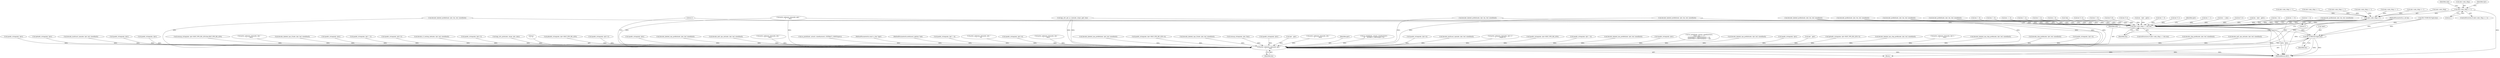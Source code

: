 digraph "0_tcpdump_50a44b6b8e4f7c127440dbd4239cf571945cc1e7@pointer" {
"1001087" [label="(Call,ndo->ndo_vflag <= 1)"];
"1002894" [label="(Call,ndo->ndo_vflag > 1)"];
"1002893" [label="(Call,ndo->ndo_vflag > 1 && len)"];
"1002901" [label="(Call,ND_TCHECK2(*pptr,len))"];
"1002905" [label="(Call,print_unknown_data(ndo, pptr, \"\n\t    \", len))"];
"1000180" [label="(Call,len % 2)"];
"1000767" [label="(Call,ipaddr_string(ndo, tptr))"];
"1002900" [label="(Block,)"];
"1001612" [label="(Call,ndo->ndo_vflag <= 1)"];
"1002903" [label="(Identifier,pptr)"];
"1000153" [label="(Call,len != 1)"];
"1002881" [label="(Call,ndo->ndo_vflag <= 1)"];
"1002796" [label="(Call,bgp_attr_print(ndo, atype, tptr, alen))"];
"1002908" [label="(Literal,\"\n\t    \")"];
"1002902" [label="(Call,*pptr)"];
"1000909" [label="(Call,ip6addr_string(ndo, tptr+BGP_VPN_RD_LEN))"];
"1002288" [label="(Call,ipaddr_string(ndo, tptr+2))"];
"1002540" [label="(Call,ipaddr_string(ndo, tptr))"];
"1000258" [label="(Call,as_printf(ndo, astostr, sizeof(astostr),\n\t\t\t\tas_size == 2 ?\n\t\t\t\tEXTRACT_16BITS(&tptr[2 + i]) :\n\t\t\t\tEXTRACT_32BITS(&tptr[2 + i])))"];
"1001790" [label="(Call,decode_labeled_vpn_prefix4(ndo, tptr, buf, sizeof(buf)))"];
"1002806" [label="(Call,len -= alen)"];
"1001536" [label="(Call,decode_clnp_prefix(ndo, tptr, buf, sizeof(buf)))"];
"1002030" [label="(Call,decode_mdt_vpn_nlri(ndo, tptr, buf, sizeof(buf)))"];
"1000471" [label="(Call,len % 4)"];
"1001694" [label="(Call,len - (tptr - pptr))"];
"1001091" [label="(Literal,1)"];
"1000331" [label="(Call,ipaddr_string(ndo, tptr))"];
"1000861" [label="(Call,ip6addr_string(ndo, tptr))"];
"1002870" [label="(Call,ND_TCHECK2(*pptr,len))"];
"1002062" [label="(Call,decode_multicast_vpn(ndo, tptr, buf, sizeof(buf)))"];
"1000567" [label="(Call,ipaddr_string(ndo, tptr))"];
"1001224" [label="(Call,decode_labeled_prefix4(ndo, tptr, len, buf, sizeof(buf)))"];
"1001018" [label="(Call,isonsap_string(ndo, tptr+BGP_VPN_RD_LEN,tlen-BGP_VPN_RD_LEN))"];
"1002108" [label="(Call,ndo->ndo_vflag <= 1)"];
"1001617" [label="(Call,print_unknown_data(ndo, tptr, \"\n\t    \", tlen))"];
"1002669" [label="(Call,len -=4)"];
"1001504" [label="(Call,decode_labeled_vpn_l2(ndo, tptr, buf, sizeof(buf)))"];
"1001086" [label="(ControlStructure,if (ndo->ndo_vflag <= 1))"];
"1000391" [label="(Call,len == 6)"];
"1000955" [label="(Call,ipaddr_string(ndo, tptr))"];
"1000408" [label="(Call,ipaddr_string(ndo, tptr + 2))"];
"1002302" [label="(Call,ipaddr_string(ndo, tptr+2))"];
"1001296" [label="(Call,decode_rt_routing_info(ndo, tptr, buf, sizeof(buf)))"];
"1000312" [label="(Call,len != 4)"];
"1002223" [label="(Call,ipaddr_string(ndo, tptr+2))"];
"1000129" [label="(MethodParameterIn,u_int len)"];
"1001093" [label="(Identifier,ndo)"];
"1002906" [label="(Identifier,ndo)"];
"1001822" [label="(Call,decode_prefix6(ndo, tptr, len, buf, sizeof(buf)))"];
"1002905" [label="(Call,print_unknown_data(ndo, pptr, \"\n\t    \", len))"];
"1002520" [label="(Call,ipaddr_string(ndo, tptr))"];
"1001264" [label="(Call,decode_labeled_vpn_prefix4(ndo, tptr, buf, sizeof(buf)))"];
"1001360" [label="(Call,decode_mdt_vpn_nlri(ndo, tptr, buf, sizeof(buf)))"];
"1002899" [label="(Identifier,len)"];
"1001092" [label="(Call,print_unknown_data(ndo, tptr, \"\n\t    \", tlen))"];
"1002893" [label="(Call,ndo->ndo_vflag > 1 && len)"];
"1001710" [label="(Call,decode_prefix4(ndo, tptr, len, buf, sizeof(buf)))"];
"1000376" [label="(Call,len != 8)"];
"1002659" [label="(Call,as_printf(ndo, astostr, sizeof(astostr), EXTRACT_32BITS(tptr)))"];
"1000128" [label="(MethodParameterIn,const u_char *pptr)"];
"1000126" [label="(MethodParameterIn,netdissect_options *ndo)"];
"1002898" [label="(Literal,1)"];
"1000463" [label="(Call,ipaddr_string(ndo, tptr + 4))"];
"1002895" [label="(Call,ndo->ndo_vflag)"];
"1002550" [label="(Call,ndo->ndo_vflag <= 1)"];
"1002382" [label="(Call,print_unknown_data(ndo, tptr, \"\n\t      \", 8))"];
"1002465" [label="(Call,ipaddr_string(ndo, tptr+4))"];
"1000682" [label="(Call,print_unknown_data(ndo, tptr, \"\n\t    \", tlen))"];
"1001862" [label="(Call,decode_labeled_prefix6(ndo, tptr, len, buf, sizeof(buf)))"];
"1002911" [label="(Literal,1)"];
"1002901" [label="(Call,ND_TCHECK2(*pptr,len))"];
"1001088" [label="(Call,ndo->ndo_vflag)"];
"1001472" [label="(Call,decode_labeled_vpn_prefix6(ndo, tptr, buf, sizeof(buf)))"];
"1000373" [label="(Call,len != 6)"];
"1001038" [label="(Call,ipaddr_string(ndo, tptr+BGP_VPN_RD_LEN+4))"];
"1002886" [label="(Call,print_unknown_data(ndo, pptr, \"\n\t    \", len))"];
"1001934" [label="(Call,decode_labeled_vpn_l2(ndo, tptr, buf, sizeof(buf)))"];
"1000977" [label="(Call,isonsap_string(ndo, tptr, tlen))"];
"1000598" [label="(Call,ipaddr_string(ndo, tptr))"];
"1001696" [label="(Call,tptr - pptr)"];
"1002556" [label="(Call,print_unknown_data(ndo, tptr, \"\n\t      \", tlen))"];
"1002907" [label="(Identifier,pptr)"];
"1002241" [label="(Call,as_printf(ndo, astostr, sizeof(astostr),\n\t\t\t    EXTRACT_32BITS(tptr+2)))"];
"1002813" [label="(Call,len == 0)"];
"1002915" [label="(MethodReturn,RET)"];
"1002621" [label="(Call,ndo->ndo_vflag <= 1)"];
"1002486" [label="(Call,ipaddr_string(ndo, tptr+4))"];
"1001328" [label="(Call,decode_multicast_vpn(ndo, tptr, buf, sizeof(buf)))"];
"1000548" [label="(Call,len != 4)"];
"1000338" [label="(Call,len != 4)"];
"1002627" [label="(Call,print_unknown_data(ndo, tptr+3,\"\n\t      \", length-3))"];
"1000815" [label="(Call,ipaddr_string(ndo, tptr+BGP_VPN_RD_LEN))"];
"1002830" [label="(Call,len > 0)"];
"1000190" [label="(Call,!len)"];
"1000428" [label="(Call,ipaddr_string(ndo, tptr + 4))"];
"1001902" [label="(Call,decode_labeled_vpn_prefix6(ndo, tptr, buf, sizeof(buf)))"];
"1001098" [label="(Identifier,tptr)"];
"1001750" [label="(Call,decode_labeled_prefix4(ndo, tptr, len, buf, sizeof(buf)))"];
"1002904" [label="(Identifier,len)"];
"1002816" [label="(Call,len % 12)"];
"1000200" [label="(Call,bgp_attr_get_as_size(ndo, atype, pptr, len))"];
"1002503" [label="(Call,ipaddr_string(ndo, tptr))"];
"1000436" [label="(Call,len != 8)"];
"1002140" [label="(Call,len % 8)"];
"1001170" [label="(Call,tptr - pptr)"];
"1001058" [label="(Call,ip6addr_string(ndo, tptr+BGP_VPN_RD_LEN+3))"];
"1001568" [label="(Call,decode_labeled_vpn_clnp_prefix(ndo, tptr, buf, sizeof(buf)))"];
"1002113" [label="(Call,print_unknown_data(ndo, tptr-3, \"\n\t    \", tlen))"];
"1002909" [label="(Identifier,len)"];
"1000573" [label="(Call,len % 4)"];
"1001998" [label="(Call,decode_labeled_vpn_clnp_prefix(ndo, tptr, buf, sizeof(buf)))"];
"1001168" [label="(Call,len - (tptr - pptr))"];
"1002892" [label="(ControlStructure,if (ndo->ndo_vflag > 1 && len))"];
"1001432" [label="(Call,decode_labeled_prefix6(ndo, tptr, len, buf, sizeof(buf)))"];
"1001966" [label="(Call,decode_clnp_prefix(ndo, tptr, buf, sizeof(buf)))"];
"1000677" [label="(Call,ndo->ndo_vflag <= 1)"];
"1002207" [label="(Call,ipaddr_string(ndo, tptr+4))"];
"1001184" [label="(Call,decode_prefix4(ndo, tptr, len, buf, sizeof(buf)))"];
"1000362" [label="(Call,len != 0)"];
"1001087" [label="(Call,ndo->ndo_vflag <= 1)"];
"1002894" [label="(Call,ndo->ndo_vflag > 1)"];
"1001392" [label="(Call,decode_prefix6(ndo, tptr, len, buf, sizeof(buf)))"];
"1001087" -> "1001086"  [label="AST: "];
"1001087" -> "1001091"  [label="CFG: "];
"1001088" -> "1001087"  [label="AST: "];
"1001091" -> "1001087"  [label="AST: "];
"1001093" -> "1001087"  [label="CFG: "];
"1001098" -> "1001087"  [label="CFG: "];
"1001087" -> "1002915"  [label="DDG: "];
"1001087" -> "1002894"  [label="DDG: "];
"1002894" -> "1002893"  [label="AST: "];
"1002894" -> "1002898"  [label="CFG: "];
"1002895" -> "1002894"  [label="AST: "];
"1002898" -> "1002894"  [label="AST: "];
"1002899" -> "1002894"  [label="CFG: "];
"1002893" -> "1002894"  [label="CFG: "];
"1002894" -> "1002915"  [label="DDG: "];
"1002894" -> "1002893"  [label="DDG: "];
"1002894" -> "1002893"  [label="DDG: "];
"1000677" -> "1002894"  [label="DDG: "];
"1002550" -> "1002894"  [label="DDG: "];
"1002881" -> "1002894"  [label="DDG: "];
"1002621" -> "1002894"  [label="DDG: "];
"1002108" -> "1002894"  [label="DDG: "];
"1001612" -> "1002894"  [label="DDG: "];
"1002893" -> "1002892"  [label="AST: "];
"1002893" -> "1002899"  [label="CFG: "];
"1002899" -> "1002893"  [label="AST: "];
"1002903" -> "1002893"  [label="CFG: "];
"1002911" -> "1002893"  [label="CFG: "];
"1002893" -> "1002915"  [label="DDG: "];
"1002893" -> "1002915"  [label="DDG: "];
"1002893" -> "1002915"  [label="DDG: "];
"1000338" -> "1002893"  [label="DDG: "];
"1001694" -> "1002893"  [label="DDG: "];
"1000180" -> "1002893"  [label="DDG: "];
"1000573" -> "1002893"  [label="DDG: "];
"1000153" -> "1002893"  [label="DDG: "];
"1001750" -> "1002893"  [label="DDG: "];
"1002806" -> "1002893"  [label="DDG: "];
"1001392" -> "1002893"  [label="DDG: "];
"1000376" -> "1002893"  [label="DDG: "];
"1001862" -> "1002893"  [label="DDG: "];
"1002830" -> "1002893"  [label="DDG: "];
"1000436" -> "1002893"  [label="DDG: "];
"1001822" -> "1002893"  [label="DDG: "];
"1000471" -> "1002893"  [label="DDG: "];
"1000391" -> "1002893"  [label="DDG: "];
"1001710" -> "1002893"  [label="DDG: "];
"1000312" -> "1002893"  [label="DDG: "];
"1002870" -> "1002893"  [label="DDG: "];
"1002813" -> "1002893"  [label="DDG: "];
"1001168" -> "1002893"  [label="DDG: "];
"1000190" -> "1002893"  [label="DDG: "];
"1001432" -> "1002893"  [label="DDG: "];
"1002886" -> "1002893"  [label="DDG: "];
"1002816" -> "1002893"  [label="DDG: "];
"1001224" -> "1002893"  [label="DDG: "];
"1002140" -> "1002893"  [label="DDG: "];
"1000373" -> "1002893"  [label="DDG: "];
"1000548" -> "1002893"  [label="DDG: "];
"1002669" -> "1002893"  [label="DDG: "];
"1000362" -> "1002893"  [label="DDG: "];
"1001184" -> "1002893"  [label="DDG: "];
"1000129" -> "1002893"  [label="DDG: "];
"1000200" -> "1002893"  [label="DDG: "];
"1002893" -> "1002901"  [label="DDG: "];
"1002901" -> "1002900"  [label="AST: "];
"1002901" -> "1002904"  [label="CFG: "];
"1002902" -> "1002901"  [label="AST: "];
"1002904" -> "1002901"  [label="AST: "];
"1002906" -> "1002901"  [label="CFG: "];
"1002901" -> "1002915"  [label="DDG: "];
"1002901" -> "1002915"  [label="DDG: "];
"1002870" -> "1002901"  [label="DDG: "];
"1000129" -> "1002901"  [label="DDG: "];
"1002901" -> "1002905"  [label="DDG: "];
"1002905" -> "1002900"  [label="AST: "];
"1002905" -> "1002909"  [label="CFG: "];
"1002906" -> "1002905"  [label="AST: "];
"1002907" -> "1002905"  [label="AST: "];
"1002908" -> "1002905"  [label="AST: "];
"1002909" -> "1002905"  [label="AST: "];
"1002911" -> "1002905"  [label="CFG: "];
"1002905" -> "1002915"  [label="DDG: "];
"1002905" -> "1002915"  [label="DDG: "];
"1002905" -> "1002915"  [label="DDG: "];
"1002905" -> "1002915"  [label="DDG: "];
"1000598" -> "1002905"  [label="DDG: "];
"1000331" -> "1002905"  [label="DDG: "];
"1001018" -> "1002905"  [label="DDG: "];
"1001092" -> "1002905"  [label="DDG: "];
"1000977" -> "1002905"  [label="DDG: "];
"1002886" -> "1002905"  [label="DDG: "];
"1002886" -> "1002905"  [label="DDG: "];
"1001264" -> "1002905"  [label="DDG: "];
"1000258" -> "1002905"  [label="DDG: "];
"1002113" -> "1002905"  [label="DDG: "];
"1002223" -> "1002905"  [label="DDG: "];
"1000815" -> "1002905"  [label="DDG: "];
"1002540" -> "1002905"  [label="DDG: "];
"1001432" -> "1002905"  [label="DDG: "];
"1000200" -> "1002905"  [label="DDG: "];
"1000200" -> "1002905"  [label="DDG: "];
"1001862" -> "1002905"  [label="DDG: "];
"1001392" -> "1002905"  [label="DDG: "];
"1002486" -> "1002905"  [label="DDG: "];
"1001184" -> "1002905"  [label="DDG: "];
"1000567" -> "1002905"  [label="DDG: "];
"1001328" -> "1002905"  [label="DDG: "];
"1000408" -> "1002905"  [label="DDG: "];
"1002241" -> "1002905"  [label="DDG: "];
"1001568" -> "1002905"  [label="DDG: "];
"1000682" -> "1002905"  [label="DDG: "];
"1002465" -> "1002905"  [label="DDG: "];
"1001822" -> "1002905"  [label="DDG: "];
"1001750" -> "1002905"  [label="DDG: "];
"1002627" -> "1002905"  [label="DDG: "];
"1002030" -> "1002905"  [label="DDG: "];
"1001472" -> "1002905"  [label="DDG: "];
"1002382" -> "1002905"  [label="DDG: "];
"1001536" -> "1002905"  [label="DDG: "];
"1002796" -> "1002905"  [label="DDG: "];
"1001934" -> "1002905"  [label="DDG: "];
"1002207" -> "1002905"  [label="DDG: "];
"1001998" -> "1002905"  [label="DDG: "];
"1002062" -> "1002905"  [label="DDG: "];
"1000909" -> "1002905"  [label="DDG: "];
"1001224" -> "1002905"  [label="DDG: "];
"1000463" -> "1002905"  [label="DDG: "];
"1001504" -> "1002905"  [label="DDG: "];
"1001710" -> "1002905"  [label="DDG: "];
"1001790" -> "1002905"  [label="DDG: "];
"1002288" -> "1002905"  [label="DDG: "];
"1001360" -> "1002905"  [label="DDG: "];
"1001966" -> "1002905"  [label="DDG: "];
"1001617" -> "1002905"  [label="DDG: "];
"1001902" -> "1002905"  [label="DDG: "];
"1002302" -> "1002905"  [label="DDG: "];
"1001058" -> "1002905"  [label="DDG: "];
"1001296" -> "1002905"  [label="DDG: "];
"1000861" -> "1002905"  [label="DDG: "];
"1000955" -> "1002905"  [label="DDG: "];
"1002520" -> "1002905"  [label="DDG: "];
"1000428" -> "1002905"  [label="DDG: "];
"1000767" -> "1002905"  [label="DDG: "];
"1001038" -> "1002905"  [label="DDG: "];
"1002556" -> "1002905"  [label="DDG: "];
"1002659" -> "1002905"  [label="DDG: "];
"1002503" -> "1002905"  [label="DDG: "];
"1000126" -> "1002905"  [label="DDG: "];
"1001170" -> "1002905"  [label="DDG: "];
"1001696" -> "1002905"  [label="DDG: "];
"1000128" -> "1002905"  [label="DDG: "];
"1000129" -> "1002905"  [label="DDG: "];
}
